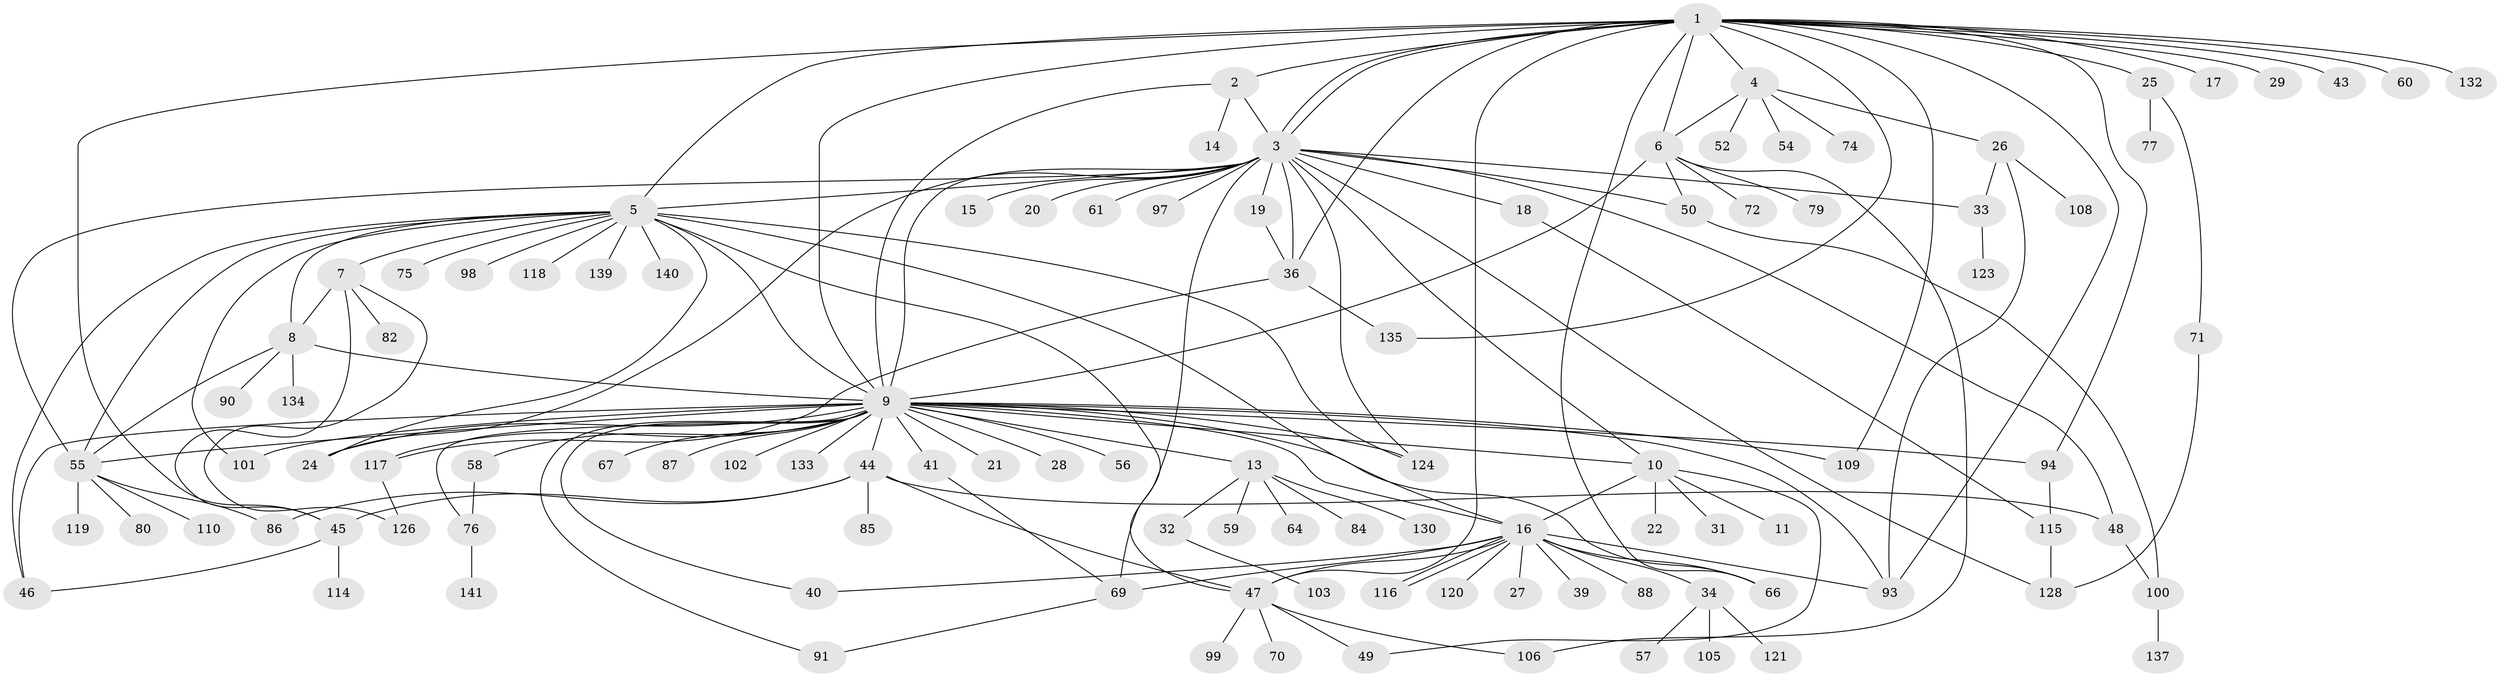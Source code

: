 // Generated by graph-tools (version 1.1) at 2025/51/02/27/25 19:51:56]
// undirected, 108 vertices, 163 edges
graph export_dot {
graph [start="1"]
  node [color=gray90,style=filled];
  1 [super="+136"];
  2 [super="+104"];
  3 [super="+37"];
  4 [super="+38"];
  5 [super="+30"];
  6 [super="+62"];
  7 [super="+112"];
  8 [super="+96"];
  9 [super="+12"];
  10 [super="+63"];
  11;
  13 [super="+68"];
  14;
  15;
  16 [super="+23"];
  17;
  18 [super="+81"];
  19 [super="+83"];
  20;
  21;
  22;
  24;
  25 [super="+42"];
  26 [super="+127"];
  27;
  28;
  29;
  31;
  32 [super="+125"];
  33;
  34 [super="+35"];
  36 [super="+53"];
  39;
  40;
  41 [super="+107"];
  43;
  44 [super="+111"];
  45 [super="+51"];
  46 [super="+73"];
  47 [super="+78"];
  48 [super="+92"];
  49;
  50 [super="+95"];
  52;
  54;
  55 [super="+65"];
  56;
  57;
  58;
  59;
  60 [super="+122"];
  61;
  64;
  66 [super="+89"];
  67;
  69;
  70;
  71 [super="+131"];
  72;
  74;
  75;
  76;
  77;
  79;
  80;
  82;
  84;
  85;
  86;
  87;
  88;
  90;
  91;
  93 [super="+129"];
  94;
  97;
  98;
  99;
  100;
  101;
  102;
  103;
  105;
  106 [super="+113"];
  108;
  109;
  110;
  114;
  115;
  116;
  117 [super="+138"];
  118;
  119;
  120;
  121;
  123;
  124;
  126;
  128;
  130;
  132;
  133;
  134;
  135;
  137;
  139;
  140;
  141;
  1 -- 2;
  1 -- 3;
  1 -- 3;
  1 -- 4;
  1 -- 5;
  1 -- 9;
  1 -- 17;
  1 -- 25;
  1 -- 29;
  1 -- 36;
  1 -- 43;
  1 -- 60;
  1 -- 66;
  1 -- 93;
  1 -- 94;
  1 -- 109;
  1 -- 132;
  1 -- 135;
  1 -- 45;
  1 -- 47 [weight=2];
  1 -- 6;
  2 -- 3;
  2 -- 14;
  2 -- 9;
  3 -- 5;
  3 -- 10;
  3 -- 15;
  3 -- 18 [weight=2];
  3 -- 19;
  3 -- 20;
  3 -- 24;
  3 -- 33;
  3 -- 36;
  3 -- 48;
  3 -- 50;
  3 -- 55;
  3 -- 69 [weight=2];
  3 -- 97;
  3 -- 124;
  3 -- 128;
  3 -- 61;
  3 -- 9;
  4 -- 6;
  4 -- 26;
  4 -- 52;
  4 -- 54;
  4 -- 74;
  5 -- 7;
  5 -- 8;
  5 -- 9 [weight=2];
  5 -- 16;
  5 -- 24;
  5 -- 47;
  5 -- 55;
  5 -- 75;
  5 -- 98;
  5 -- 101;
  5 -- 118;
  5 -- 124;
  5 -- 139;
  5 -- 140;
  5 -- 46;
  6 -- 50;
  6 -- 72;
  6 -- 79;
  6 -- 106;
  6 -- 9;
  7 -- 82;
  7 -- 45;
  7 -- 8;
  7 -- 126;
  8 -- 9;
  8 -- 55;
  8 -- 90;
  8 -- 134;
  9 -- 10 [weight=2];
  9 -- 28;
  9 -- 46;
  9 -- 58;
  9 -- 66;
  9 -- 76;
  9 -- 87;
  9 -- 93;
  9 -- 94;
  9 -- 67;
  9 -- 133;
  9 -- 13;
  9 -- 16;
  9 -- 21;
  9 -- 24;
  9 -- 91;
  9 -- 101;
  9 -- 102;
  9 -- 40;
  9 -- 41;
  9 -- 44;
  9 -- 109;
  9 -- 117;
  9 -- 55;
  9 -- 56;
  9 -- 124;
  10 -- 11;
  10 -- 16;
  10 -- 22;
  10 -- 31;
  10 -- 49;
  13 -- 32;
  13 -- 59;
  13 -- 64;
  13 -- 84;
  13 -- 130;
  16 -- 27;
  16 -- 34;
  16 -- 39;
  16 -- 40;
  16 -- 47;
  16 -- 116;
  16 -- 116;
  16 -- 120;
  16 -- 88;
  16 -- 69;
  16 -- 66;
  16 -- 93;
  18 -- 115;
  19 -- 36;
  25 -- 71;
  25 -- 77;
  26 -- 33;
  26 -- 93;
  26 -- 108;
  32 -- 103;
  33 -- 123;
  34 -- 57;
  34 -- 105;
  34 -- 121;
  36 -- 117;
  36 -- 135;
  41 -- 69;
  44 -- 45;
  44 -- 48;
  44 -- 85;
  44 -- 86;
  44 -- 47;
  45 -- 114;
  45 -- 46;
  47 -- 49;
  47 -- 70;
  47 -- 99;
  47 -- 106;
  48 -- 100;
  50 -- 100;
  55 -- 86;
  55 -- 110;
  55 -- 80;
  55 -- 119;
  58 -- 76;
  69 -- 91;
  71 -- 128;
  76 -- 141;
  94 -- 115;
  100 -- 137;
  115 -- 128;
  117 -- 126;
}
